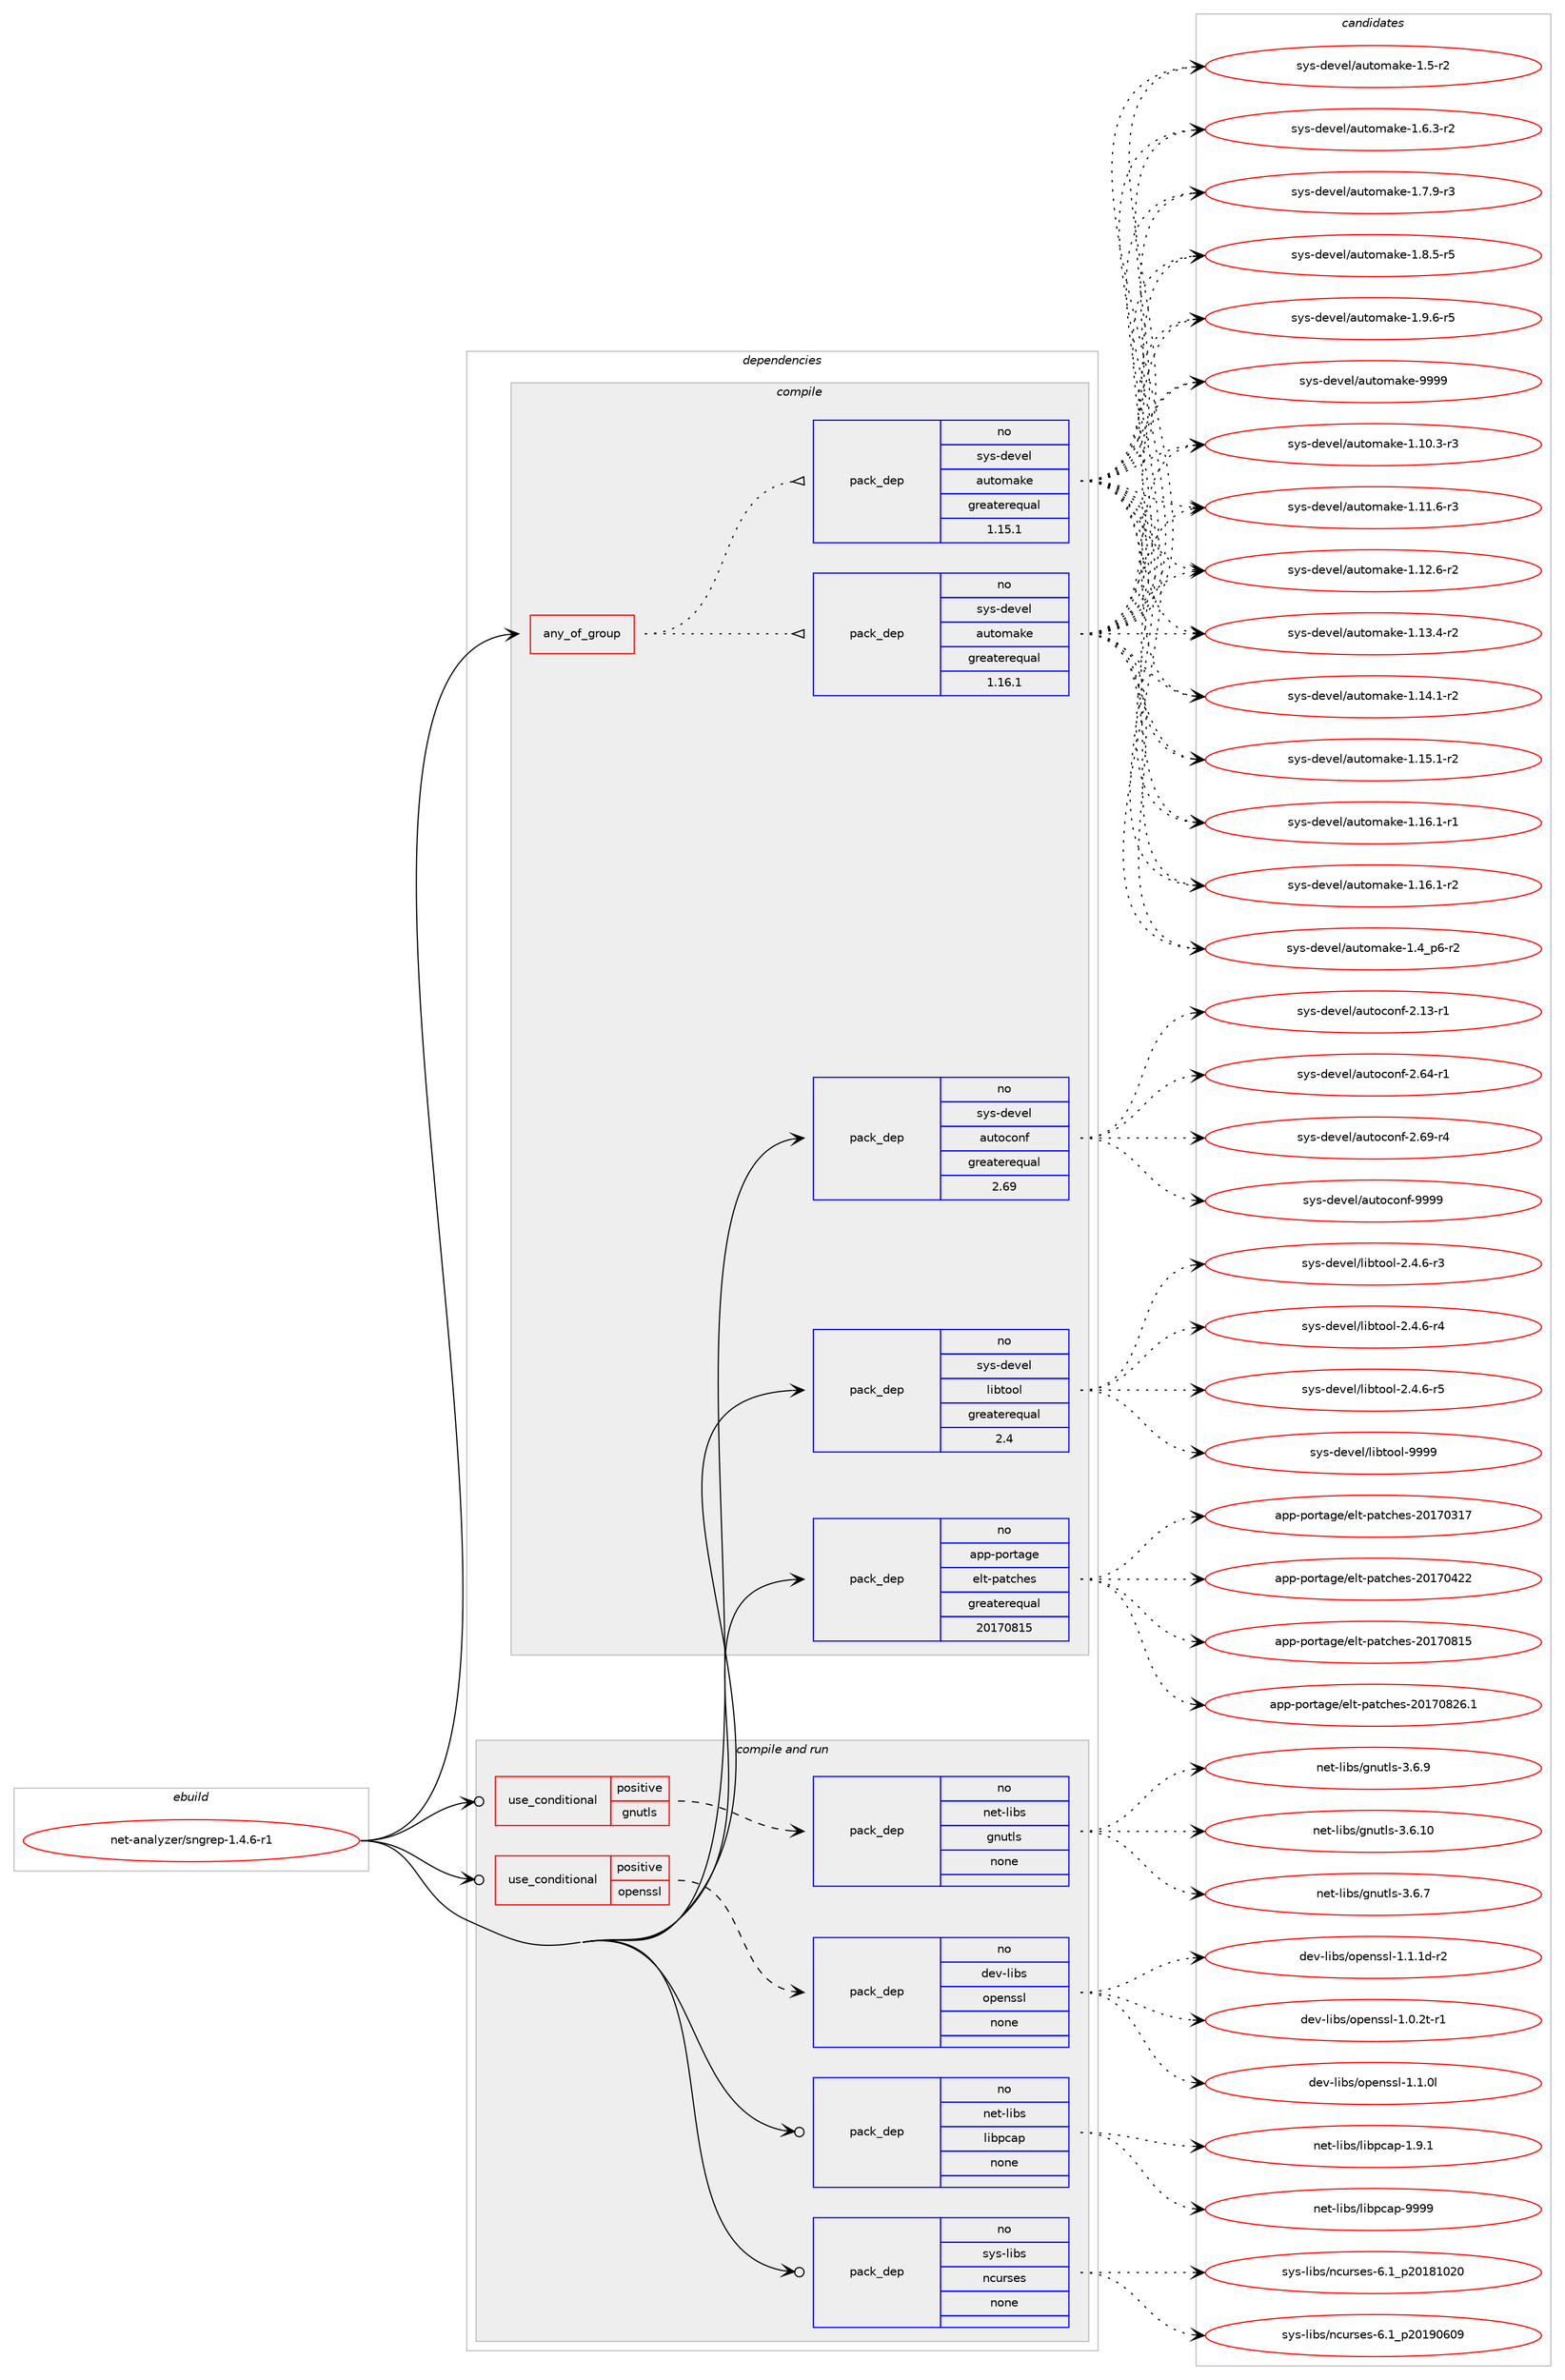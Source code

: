digraph prolog {

# *************
# Graph options
# *************

newrank=true;
concentrate=true;
compound=true;
graph [rankdir=LR,fontname=Helvetica,fontsize=10,ranksep=1.5];#, ranksep=2.5, nodesep=0.2];
edge  [arrowhead=vee];
node  [fontname=Helvetica,fontsize=10];

# **********
# The ebuild
# **********

subgraph cluster_leftcol {
color=gray;
rank=same;
label=<<i>ebuild</i>>;
id [label="net-analyzer/sngrep-1.4.6-r1", color=red, width=4, href="../net-analyzer/sngrep-1.4.6-r1.svg"];
}

# ****************
# The dependencies
# ****************

subgraph cluster_midcol {
color=gray;
label=<<i>dependencies</i>>;
subgraph cluster_compile {
fillcolor="#eeeeee";
style=filled;
label=<<i>compile</i>>;
subgraph any13813 {
dependency815997 [label=<<TABLE BORDER="0" CELLBORDER="1" CELLSPACING="0" CELLPADDING="4"><TR><TD CELLPADDING="10">any_of_group</TD></TR></TABLE>>, shape=none, color=red];subgraph pack603214 {
dependency815998 [label=<<TABLE BORDER="0" CELLBORDER="1" CELLSPACING="0" CELLPADDING="4" WIDTH="220"><TR><TD ROWSPAN="6" CELLPADDING="30">pack_dep</TD></TR><TR><TD WIDTH="110">no</TD></TR><TR><TD>sys-devel</TD></TR><TR><TD>automake</TD></TR><TR><TD>greaterequal</TD></TR><TR><TD>1.16.1</TD></TR></TABLE>>, shape=none, color=blue];
}
dependency815997:e -> dependency815998:w [weight=20,style="dotted",arrowhead="oinv"];
subgraph pack603215 {
dependency815999 [label=<<TABLE BORDER="0" CELLBORDER="1" CELLSPACING="0" CELLPADDING="4" WIDTH="220"><TR><TD ROWSPAN="6" CELLPADDING="30">pack_dep</TD></TR><TR><TD WIDTH="110">no</TD></TR><TR><TD>sys-devel</TD></TR><TR><TD>automake</TD></TR><TR><TD>greaterequal</TD></TR><TR><TD>1.15.1</TD></TR></TABLE>>, shape=none, color=blue];
}
dependency815997:e -> dependency815999:w [weight=20,style="dotted",arrowhead="oinv"];
}
id:e -> dependency815997:w [weight=20,style="solid",arrowhead="vee"];
subgraph pack603216 {
dependency816000 [label=<<TABLE BORDER="0" CELLBORDER="1" CELLSPACING="0" CELLPADDING="4" WIDTH="220"><TR><TD ROWSPAN="6" CELLPADDING="30">pack_dep</TD></TR><TR><TD WIDTH="110">no</TD></TR><TR><TD>app-portage</TD></TR><TR><TD>elt-patches</TD></TR><TR><TD>greaterequal</TD></TR><TR><TD>20170815</TD></TR></TABLE>>, shape=none, color=blue];
}
id:e -> dependency816000:w [weight=20,style="solid",arrowhead="vee"];
subgraph pack603217 {
dependency816001 [label=<<TABLE BORDER="0" CELLBORDER="1" CELLSPACING="0" CELLPADDING="4" WIDTH="220"><TR><TD ROWSPAN="6" CELLPADDING="30">pack_dep</TD></TR><TR><TD WIDTH="110">no</TD></TR><TR><TD>sys-devel</TD></TR><TR><TD>autoconf</TD></TR><TR><TD>greaterequal</TD></TR><TR><TD>2.69</TD></TR></TABLE>>, shape=none, color=blue];
}
id:e -> dependency816001:w [weight=20,style="solid",arrowhead="vee"];
subgraph pack603218 {
dependency816002 [label=<<TABLE BORDER="0" CELLBORDER="1" CELLSPACING="0" CELLPADDING="4" WIDTH="220"><TR><TD ROWSPAN="6" CELLPADDING="30">pack_dep</TD></TR><TR><TD WIDTH="110">no</TD></TR><TR><TD>sys-devel</TD></TR><TR><TD>libtool</TD></TR><TR><TD>greaterequal</TD></TR><TR><TD>2.4</TD></TR></TABLE>>, shape=none, color=blue];
}
id:e -> dependency816002:w [weight=20,style="solid",arrowhead="vee"];
}
subgraph cluster_compileandrun {
fillcolor="#eeeeee";
style=filled;
label=<<i>compile and run</i>>;
subgraph cond198520 {
dependency816003 [label=<<TABLE BORDER="0" CELLBORDER="1" CELLSPACING="0" CELLPADDING="4"><TR><TD ROWSPAN="3" CELLPADDING="10">use_conditional</TD></TR><TR><TD>positive</TD></TR><TR><TD>gnutls</TD></TR></TABLE>>, shape=none, color=red];
subgraph pack603219 {
dependency816004 [label=<<TABLE BORDER="0" CELLBORDER="1" CELLSPACING="0" CELLPADDING="4" WIDTH="220"><TR><TD ROWSPAN="6" CELLPADDING="30">pack_dep</TD></TR><TR><TD WIDTH="110">no</TD></TR><TR><TD>net-libs</TD></TR><TR><TD>gnutls</TD></TR><TR><TD>none</TD></TR><TR><TD></TD></TR></TABLE>>, shape=none, color=blue];
}
dependency816003:e -> dependency816004:w [weight=20,style="dashed",arrowhead="vee"];
}
id:e -> dependency816003:w [weight=20,style="solid",arrowhead="odotvee"];
subgraph cond198521 {
dependency816005 [label=<<TABLE BORDER="0" CELLBORDER="1" CELLSPACING="0" CELLPADDING="4"><TR><TD ROWSPAN="3" CELLPADDING="10">use_conditional</TD></TR><TR><TD>positive</TD></TR><TR><TD>openssl</TD></TR></TABLE>>, shape=none, color=red];
subgraph pack603220 {
dependency816006 [label=<<TABLE BORDER="0" CELLBORDER="1" CELLSPACING="0" CELLPADDING="4" WIDTH="220"><TR><TD ROWSPAN="6" CELLPADDING="30">pack_dep</TD></TR><TR><TD WIDTH="110">no</TD></TR><TR><TD>dev-libs</TD></TR><TR><TD>openssl</TD></TR><TR><TD>none</TD></TR><TR><TD></TD></TR></TABLE>>, shape=none, color=blue];
}
dependency816005:e -> dependency816006:w [weight=20,style="dashed",arrowhead="vee"];
}
id:e -> dependency816005:w [weight=20,style="solid",arrowhead="odotvee"];
subgraph pack603221 {
dependency816007 [label=<<TABLE BORDER="0" CELLBORDER="1" CELLSPACING="0" CELLPADDING="4" WIDTH="220"><TR><TD ROWSPAN="6" CELLPADDING="30">pack_dep</TD></TR><TR><TD WIDTH="110">no</TD></TR><TR><TD>net-libs</TD></TR><TR><TD>libpcap</TD></TR><TR><TD>none</TD></TR><TR><TD></TD></TR></TABLE>>, shape=none, color=blue];
}
id:e -> dependency816007:w [weight=20,style="solid",arrowhead="odotvee"];
subgraph pack603222 {
dependency816008 [label=<<TABLE BORDER="0" CELLBORDER="1" CELLSPACING="0" CELLPADDING="4" WIDTH="220"><TR><TD ROWSPAN="6" CELLPADDING="30">pack_dep</TD></TR><TR><TD WIDTH="110">no</TD></TR><TR><TD>sys-libs</TD></TR><TR><TD>ncurses</TD></TR><TR><TD>none</TD></TR><TR><TD></TD></TR></TABLE>>, shape=none, color=blue];
}
id:e -> dependency816008:w [weight=20,style="solid",arrowhead="odotvee"];
}
subgraph cluster_run {
fillcolor="#eeeeee";
style=filled;
label=<<i>run</i>>;
}
}

# **************
# The candidates
# **************

subgraph cluster_choices {
rank=same;
color=gray;
label=<<i>candidates</i>>;

subgraph choice603214 {
color=black;
nodesep=1;
choice11512111545100101118101108479711711611110997107101454946494846514511451 [label="sys-devel/automake-1.10.3-r3", color=red, width=4,href="../sys-devel/automake-1.10.3-r3.svg"];
choice11512111545100101118101108479711711611110997107101454946494946544511451 [label="sys-devel/automake-1.11.6-r3", color=red, width=4,href="../sys-devel/automake-1.11.6-r3.svg"];
choice11512111545100101118101108479711711611110997107101454946495046544511450 [label="sys-devel/automake-1.12.6-r2", color=red, width=4,href="../sys-devel/automake-1.12.6-r2.svg"];
choice11512111545100101118101108479711711611110997107101454946495146524511450 [label="sys-devel/automake-1.13.4-r2", color=red, width=4,href="../sys-devel/automake-1.13.4-r2.svg"];
choice11512111545100101118101108479711711611110997107101454946495246494511450 [label="sys-devel/automake-1.14.1-r2", color=red, width=4,href="../sys-devel/automake-1.14.1-r2.svg"];
choice11512111545100101118101108479711711611110997107101454946495346494511450 [label="sys-devel/automake-1.15.1-r2", color=red, width=4,href="../sys-devel/automake-1.15.1-r2.svg"];
choice11512111545100101118101108479711711611110997107101454946495446494511449 [label="sys-devel/automake-1.16.1-r1", color=red, width=4,href="../sys-devel/automake-1.16.1-r1.svg"];
choice11512111545100101118101108479711711611110997107101454946495446494511450 [label="sys-devel/automake-1.16.1-r2", color=red, width=4,href="../sys-devel/automake-1.16.1-r2.svg"];
choice115121115451001011181011084797117116111109971071014549465295112544511450 [label="sys-devel/automake-1.4_p6-r2", color=red, width=4,href="../sys-devel/automake-1.4_p6-r2.svg"];
choice11512111545100101118101108479711711611110997107101454946534511450 [label="sys-devel/automake-1.5-r2", color=red, width=4,href="../sys-devel/automake-1.5-r2.svg"];
choice115121115451001011181011084797117116111109971071014549465446514511450 [label="sys-devel/automake-1.6.3-r2", color=red, width=4,href="../sys-devel/automake-1.6.3-r2.svg"];
choice115121115451001011181011084797117116111109971071014549465546574511451 [label="sys-devel/automake-1.7.9-r3", color=red, width=4,href="../sys-devel/automake-1.7.9-r3.svg"];
choice115121115451001011181011084797117116111109971071014549465646534511453 [label="sys-devel/automake-1.8.5-r5", color=red, width=4,href="../sys-devel/automake-1.8.5-r5.svg"];
choice115121115451001011181011084797117116111109971071014549465746544511453 [label="sys-devel/automake-1.9.6-r5", color=red, width=4,href="../sys-devel/automake-1.9.6-r5.svg"];
choice115121115451001011181011084797117116111109971071014557575757 [label="sys-devel/automake-9999", color=red, width=4,href="../sys-devel/automake-9999.svg"];
dependency815998:e -> choice11512111545100101118101108479711711611110997107101454946494846514511451:w [style=dotted,weight="100"];
dependency815998:e -> choice11512111545100101118101108479711711611110997107101454946494946544511451:w [style=dotted,weight="100"];
dependency815998:e -> choice11512111545100101118101108479711711611110997107101454946495046544511450:w [style=dotted,weight="100"];
dependency815998:e -> choice11512111545100101118101108479711711611110997107101454946495146524511450:w [style=dotted,weight="100"];
dependency815998:e -> choice11512111545100101118101108479711711611110997107101454946495246494511450:w [style=dotted,weight="100"];
dependency815998:e -> choice11512111545100101118101108479711711611110997107101454946495346494511450:w [style=dotted,weight="100"];
dependency815998:e -> choice11512111545100101118101108479711711611110997107101454946495446494511449:w [style=dotted,weight="100"];
dependency815998:e -> choice11512111545100101118101108479711711611110997107101454946495446494511450:w [style=dotted,weight="100"];
dependency815998:e -> choice115121115451001011181011084797117116111109971071014549465295112544511450:w [style=dotted,weight="100"];
dependency815998:e -> choice11512111545100101118101108479711711611110997107101454946534511450:w [style=dotted,weight="100"];
dependency815998:e -> choice115121115451001011181011084797117116111109971071014549465446514511450:w [style=dotted,weight="100"];
dependency815998:e -> choice115121115451001011181011084797117116111109971071014549465546574511451:w [style=dotted,weight="100"];
dependency815998:e -> choice115121115451001011181011084797117116111109971071014549465646534511453:w [style=dotted,weight="100"];
dependency815998:e -> choice115121115451001011181011084797117116111109971071014549465746544511453:w [style=dotted,weight="100"];
dependency815998:e -> choice115121115451001011181011084797117116111109971071014557575757:w [style=dotted,weight="100"];
}
subgraph choice603215 {
color=black;
nodesep=1;
choice11512111545100101118101108479711711611110997107101454946494846514511451 [label="sys-devel/automake-1.10.3-r3", color=red, width=4,href="../sys-devel/automake-1.10.3-r3.svg"];
choice11512111545100101118101108479711711611110997107101454946494946544511451 [label="sys-devel/automake-1.11.6-r3", color=red, width=4,href="../sys-devel/automake-1.11.6-r3.svg"];
choice11512111545100101118101108479711711611110997107101454946495046544511450 [label="sys-devel/automake-1.12.6-r2", color=red, width=4,href="../sys-devel/automake-1.12.6-r2.svg"];
choice11512111545100101118101108479711711611110997107101454946495146524511450 [label="sys-devel/automake-1.13.4-r2", color=red, width=4,href="../sys-devel/automake-1.13.4-r2.svg"];
choice11512111545100101118101108479711711611110997107101454946495246494511450 [label="sys-devel/automake-1.14.1-r2", color=red, width=4,href="../sys-devel/automake-1.14.1-r2.svg"];
choice11512111545100101118101108479711711611110997107101454946495346494511450 [label="sys-devel/automake-1.15.1-r2", color=red, width=4,href="../sys-devel/automake-1.15.1-r2.svg"];
choice11512111545100101118101108479711711611110997107101454946495446494511449 [label="sys-devel/automake-1.16.1-r1", color=red, width=4,href="../sys-devel/automake-1.16.1-r1.svg"];
choice11512111545100101118101108479711711611110997107101454946495446494511450 [label="sys-devel/automake-1.16.1-r2", color=red, width=4,href="../sys-devel/automake-1.16.1-r2.svg"];
choice115121115451001011181011084797117116111109971071014549465295112544511450 [label="sys-devel/automake-1.4_p6-r2", color=red, width=4,href="../sys-devel/automake-1.4_p6-r2.svg"];
choice11512111545100101118101108479711711611110997107101454946534511450 [label="sys-devel/automake-1.5-r2", color=red, width=4,href="../sys-devel/automake-1.5-r2.svg"];
choice115121115451001011181011084797117116111109971071014549465446514511450 [label="sys-devel/automake-1.6.3-r2", color=red, width=4,href="../sys-devel/automake-1.6.3-r2.svg"];
choice115121115451001011181011084797117116111109971071014549465546574511451 [label="sys-devel/automake-1.7.9-r3", color=red, width=4,href="../sys-devel/automake-1.7.9-r3.svg"];
choice115121115451001011181011084797117116111109971071014549465646534511453 [label="sys-devel/automake-1.8.5-r5", color=red, width=4,href="../sys-devel/automake-1.8.5-r5.svg"];
choice115121115451001011181011084797117116111109971071014549465746544511453 [label="sys-devel/automake-1.9.6-r5", color=red, width=4,href="../sys-devel/automake-1.9.6-r5.svg"];
choice115121115451001011181011084797117116111109971071014557575757 [label="sys-devel/automake-9999", color=red, width=4,href="../sys-devel/automake-9999.svg"];
dependency815999:e -> choice11512111545100101118101108479711711611110997107101454946494846514511451:w [style=dotted,weight="100"];
dependency815999:e -> choice11512111545100101118101108479711711611110997107101454946494946544511451:w [style=dotted,weight="100"];
dependency815999:e -> choice11512111545100101118101108479711711611110997107101454946495046544511450:w [style=dotted,weight="100"];
dependency815999:e -> choice11512111545100101118101108479711711611110997107101454946495146524511450:w [style=dotted,weight="100"];
dependency815999:e -> choice11512111545100101118101108479711711611110997107101454946495246494511450:w [style=dotted,weight="100"];
dependency815999:e -> choice11512111545100101118101108479711711611110997107101454946495346494511450:w [style=dotted,weight="100"];
dependency815999:e -> choice11512111545100101118101108479711711611110997107101454946495446494511449:w [style=dotted,weight="100"];
dependency815999:e -> choice11512111545100101118101108479711711611110997107101454946495446494511450:w [style=dotted,weight="100"];
dependency815999:e -> choice115121115451001011181011084797117116111109971071014549465295112544511450:w [style=dotted,weight="100"];
dependency815999:e -> choice11512111545100101118101108479711711611110997107101454946534511450:w [style=dotted,weight="100"];
dependency815999:e -> choice115121115451001011181011084797117116111109971071014549465446514511450:w [style=dotted,weight="100"];
dependency815999:e -> choice115121115451001011181011084797117116111109971071014549465546574511451:w [style=dotted,weight="100"];
dependency815999:e -> choice115121115451001011181011084797117116111109971071014549465646534511453:w [style=dotted,weight="100"];
dependency815999:e -> choice115121115451001011181011084797117116111109971071014549465746544511453:w [style=dotted,weight="100"];
dependency815999:e -> choice115121115451001011181011084797117116111109971071014557575757:w [style=dotted,weight="100"];
}
subgraph choice603216 {
color=black;
nodesep=1;
choice97112112451121111141169710310147101108116451129711699104101115455048495548514955 [label="app-portage/elt-patches-20170317", color=red, width=4,href="../app-portage/elt-patches-20170317.svg"];
choice97112112451121111141169710310147101108116451129711699104101115455048495548525050 [label="app-portage/elt-patches-20170422", color=red, width=4,href="../app-portage/elt-patches-20170422.svg"];
choice97112112451121111141169710310147101108116451129711699104101115455048495548564953 [label="app-portage/elt-patches-20170815", color=red, width=4,href="../app-portage/elt-patches-20170815.svg"];
choice971121124511211111411697103101471011081164511297116991041011154550484955485650544649 [label="app-portage/elt-patches-20170826.1", color=red, width=4,href="../app-portage/elt-patches-20170826.1.svg"];
dependency816000:e -> choice97112112451121111141169710310147101108116451129711699104101115455048495548514955:w [style=dotted,weight="100"];
dependency816000:e -> choice97112112451121111141169710310147101108116451129711699104101115455048495548525050:w [style=dotted,weight="100"];
dependency816000:e -> choice97112112451121111141169710310147101108116451129711699104101115455048495548564953:w [style=dotted,weight="100"];
dependency816000:e -> choice971121124511211111411697103101471011081164511297116991041011154550484955485650544649:w [style=dotted,weight="100"];
}
subgraph choice603217 {
color=black;
nodesep=1;
choice1151211154510010111810110847971171161119911111010245504649514511449 [label="sys-devel/autoconf-2.13-r1", color=red, width=4,href="../sys-devel/autoconf-2.13-r1.svg"];
choice1151211154510010111810110847971171161119911111010245504654524511449 [label="sys-devel/autoconf-2.64-r1", color=red, width=4,href="../sys-devel/autoconf-2.64-r1.svg"];
choice1151211154510010111810110847971171161119911111010245504654574511452 [label="sys-devel/autoconf-2.69-r4", color=red, width=4,href="../sys-devel/autoconf-2.69-r4.svg"];
choice115121115451001011181011084797117116111991111101024557575757 [label="sys-devel/autoconf-9999", color=red, width=4,href="../sys-devel/autoconf-9999.svg"];
dependency816001:e -> choice1151211154510010111810110847971171161119911111010245504649514511449:w [style=dotted,weight="100"];
dependency816001:e -> choice1151211154510010111810110847971171161119911111010245504654524511449:w [style=dotted,weight="100"];
dependency816001:e -> choice1151211154510010111810110847971171161119911111010245504654574511452:w [style=dotted,weight="100"];
dependency816001:e -> choice115121115451001011181011084797117116111991111101024557575757:w [style=dotted,weight="100"];
}
subgraph choice603218 {
color=black;
nodesep=1;
choice1151211154510010111810110847108105981161111111084550465246544511451 [label="sys-devel/libtool-2.4.6-r3", color=red, width=4,href="../sys-devel/libtool-2.4.6-r3.svg"];
choice1151211154510010111810110847108105981161111111084550465246544511452 [label="sys-devel/libtool-2.4.6-r4", color=red, width=4,href="../sys-devel/libtool-2.4.6-r4.svg"];
choice1151211154510010111810110847108105981161111111084550465246544511453 [label="sys-devel/libtool-2.4.6-r5", color=red, width=4,href="../sys-devel/libtool-2.4.6-r5.svg"];
choice1151211154510010111810110847108105981161111111084557575757 [label="sys-devel/libtool-9999", color=red, width=4,href="../sys-devel/libtool-9999.svg"];
dependency816002:e -> choice1151211154510010111810110847108105981161111111084550465246544511451:w [style=dotted,weight="100"];
dependency816002:e -> choice1151211154510010111810110847108105981161111111084550465246544511452:w [style=dotted,weight="100"];
dependency816002:e -> choice1151211154510010111810110847108105981161111111084550465246544511453:w [style=dotted,weight="100"];
dependency816002:e -> choice1151211154510010111810110847108105981161111111084557575757:w [style=dotted,weight="100"];
}
subgraph choice603219 {
color=black;
nodesep=1;
choice11010111645108105981154710311011711610811545514654464948 [label="net-libs/gnutls-3.6.10", color=red, width=4,href="../net-libs/gnutls-3.6.10.svg"];
choice110101116451081059811547103110117116108115455146544655 [label="net-libs/gnutls-3.6.7", color=red, width=4,href="../net-libs/gnutls-3.6.7.svg"];
choice110101116451081059811547103110117116108115455146544657 [label="net-libs/gnutls-3.6.9", color=red, width=4,href="../net-libs/gnutls-3.6.9.svg"];
dependency816004:e -> choice11010111645108105981154710311011711610811545514654464948:w [style=dotted,weight="100"];
dependency816004:e -> choice110101116451081059811547103110117116108115455146544655:w [style=dotted,weight="100"];
dependency816004:e -> choice110101116451081059811547103110117116108115455146544657:w [style=dotted,weight="100"];
}
subgraph choice603220 {
color=black;
nodesep=1;
choice1001011184510810598115471111121011101151151084549464846501164511449 [label="dev-libs/openssl-1.0.2t-r1", color=red, width=4,href="../dev-libs/openssl-1.0.2t-r1.svg"];
choice100101118451081059811547111112101110115115108454946494648108 [label="dev-libs/openssl-1.1.0l", color=red, width=4,href="../dev-libs/openssl-1.1.0l.svg"];
choice1001011184510810598115471111121011101151151084549464946491004511450 [label="dev-libs/openssl-1.1.1d-r2", color=red, width=4,href="../dev-libs/openssl-1.1.1d-r2.svg"];
dependency816006:e -> choice1001011184510810598115471111121011101151151084549464846501164511449:w [style=dotted,weight="100"];
dependency816006:e -> choice100101118451081059811547111112101110115115108454946494648108:w [style=dotted,weight="100"];
dependency816006:e -> choice1001011184510810598115471111121011101151151084549464946491004511450:w [style=dotted,weight="100"];
}
subgraph choice603221 {
color=black;
nodesep=1;
choice110101116451081059811547108105981129997112454946574649 [label="net-libs/libpcap-1.9.1", color=red, width=4,href="../net-libs/libpcap-1.9.1.svg"];
choice1101011164510810598115471081059811299971124557575757 [label="net-libs/libpcap-9999", color=red, width=4,href="../net-libs/libpcap-9999.svg"];
dependency816007:e -> choice110101116451081059811547108105981129997112454946574649:w [style=dotted,weight="100"];
dependency816007:e -> choice1101011164510810598115471081059811299971124557575757:w [style=dotted,weight="100"];
}
subgraph choice603222 {
color=black;
nodesep=1;
choice1151211154510810598115471109911711411510111545544649951125048495649485048 [label="sys-libs/ncurses-6.1_p20181020", color=red, width=4,href="../sys-libs/ncurses-6.1_p20181020.svg"];
choice1151211154510810598115471109911711411510111545544649951125048495748544857 [label="sys-libs/ncurses-6.1_p20190609", color=red, width=4,href="../sys-libs/ncurses-6.1_p20190609.svg"];
dependency816008:e -> choice1151211154510810598115471109911711411510111545544649951125048495649485048:w [style=dotted,weight="100"];
dependency816008:e -> choice1151211154510810598115471109911711411510111545544649951125048495748544857:w [style=dotted,weight="100"];
}
}

}
